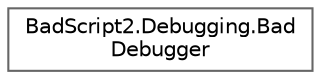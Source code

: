 digraph "Graphical Class Hierarchy"
{
 // LATEX_PDF_SIZE
  bgcolor="transparent";
  edge [fontname=Helvetica,fontsize=10,labelfontname=Helvetica,labelfontsize=10];
  node [fontname=Helvetica,fontsize=10,shape=box,height=0.2,width=0.4];
  rankdir="LR";
  Node0 [id="Node000000",label="BadScript2.Debugging.Bad\lDebugger",height=0.2,width=0.4,color="grey40", fillcolor="white", style="filled",URL="$class_bad_script2_1_1_debugging_1_1_bad_debugger.html",tooltip="Public Debugger Interface."];
}
